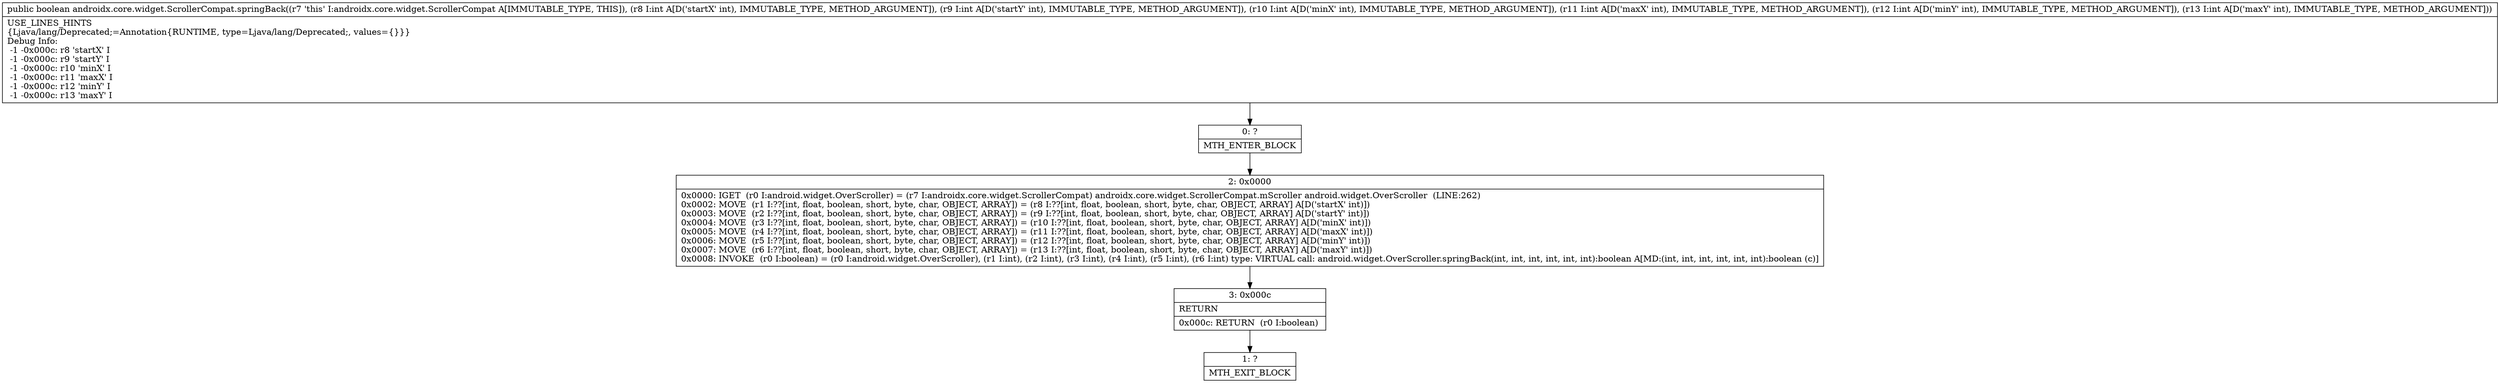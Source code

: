 digraph "CFG forandroidx.core.widget.ScrollerCompat.springBack(IIIIII)Z" {
Node_0 [shape=record,label="{0\:\ ?|MTH_ENTER_BLOCK\l}"];
Node_2 [shape=record,label="{2\:\ 0x0000|0x0000: IGET  (r0 I:android.widget.OverScroller) = (r7 I:androidx.core.widget.ScrollerCompat) androidx.core.widget.ScrollerCompat.mScroller android.widget.OverScroller  (LINE:262)\l0x0002: MOVE  (r1 I:??[int, float, boolean, short, byte, char, OBJECT, ARRAY]) = (r8 I:??[int, float, boolean, short, byte, char, OBJECT, ARRAY] A[D('startX' int)]) \l0x0003: MOVE  (r2 I:??[int, float, boolean, short, byte, char, OBJECT, ARRAY]) = (r9 I:??[int, float, boolean, short, byte, char, OBJECT, ARRAY] A[D('startY' int)]) \l0x0004: MOVE  (r3 I:??[int, float, boolean, short, byte, char, OBJECT, ARRAY]) = (r10 I:??[int, float, boolean, short, byte, char, OBJECT, ARRAY] A[D('minX' int)]) \l0x0005: MOVE  (r4 I:??[int, float, boolean, short, byte, char, OBJECT, ARRAY]) = (r11 I:??[int, float, boolean, short, byte, char, OBJECT, ARRAY] A[D('maxX' int)]) \l0x0006: MOVE  (r5 I:??[int, float, boolean, short, byte, char, OBJECT, ARRAY]) = (r12 I:??[int, float, boolean, short, byte, char, OBJECT, ARRAY] A[D('minY' int)]) \l0x0007: MOVE  (r6 I:??[int, float, boolean, short, byte, char, OBJECT, ARRAY]) = (r13 I:??[int, float, boolean, short, byte, char, OBJECT, ARRAY] A[D('maxY' int)]) \l0x0008: INVOKE  (r0 I:boolean) = (r0 I:android.widget.OverScroller), (r1 I:int), (r2 I:int), (r3 I:int), (r4 I:int), (r5 I:int), (r6 I:int) type: VIRTUAL call: android.widget.OverScroller.springBack(int, int, int, int, int, int):boolean A[MD:(int, int, int, int, int, int):boolean (c)]\l}"];
Node_3 [shape=record,label="{3\:\ 0x000c|RETURN\l|0x000c: RETURN  (r0 I:boolean) \l}"];
Node_1 [shape=record,label="{1\:\ ?|MTH_EXIT_BLOCK\l}"];
MethodNode[shape=record,label="{public boolean androidx.core.widget.ScrollerCompat.springBack((r7 'this' I:androidx.core.widget.ScrollerCompat A[IMMUTABLE_TYPE, THIS]), (r8 I:int A[D('startX' int), IMMUTABLE_TYPE, METHOD_ARGUMENT]), (r9 I:int A[D('startY' int), IMMUTABLE_TYPE, METHOD_ARGUMENT]), (r10 I:int A[D('minX' int), IMMUTABLE_TYPE, METHOD_ARGUMENT]), (r11 I:int A[D('maxX' int), IMMUTABLE_TYPE, METHOD_ARGUMENT]), (r12 I:int A[D('minY' int), IMMUTABLE_TYPE, METHOD_ARGUMENT]), (r13 I:int A[D('maxY' int), IMMUTABLE_TYPE, METHOD_ARGUMENT]))  | USE_LINES_HINTS\l\{Ljava\/lang\/Deprecated;=Annotation\{RUNTIME, type=Ljava\/lang\/Deprecated;, values=\{\}\}\}\lDebug Info:\l  \-1 \-0x000c: r8 'startX' I\l  \-1 \-0x000c: r9 'startY' I\l  \-1 \-0x000c: r10 'minX' I\l  \-1 \-0x000c: r11 'maxX' I\l  \-1 \-0x000c: r12 'minY' I\l  \-1 \-0x000c: r13 'maxY' I\l}"];
MethodNode -> Node_0;Node_0 -> Node_2;
Node_2 -> Node_3;
Node_3 -> Node_1;
}

